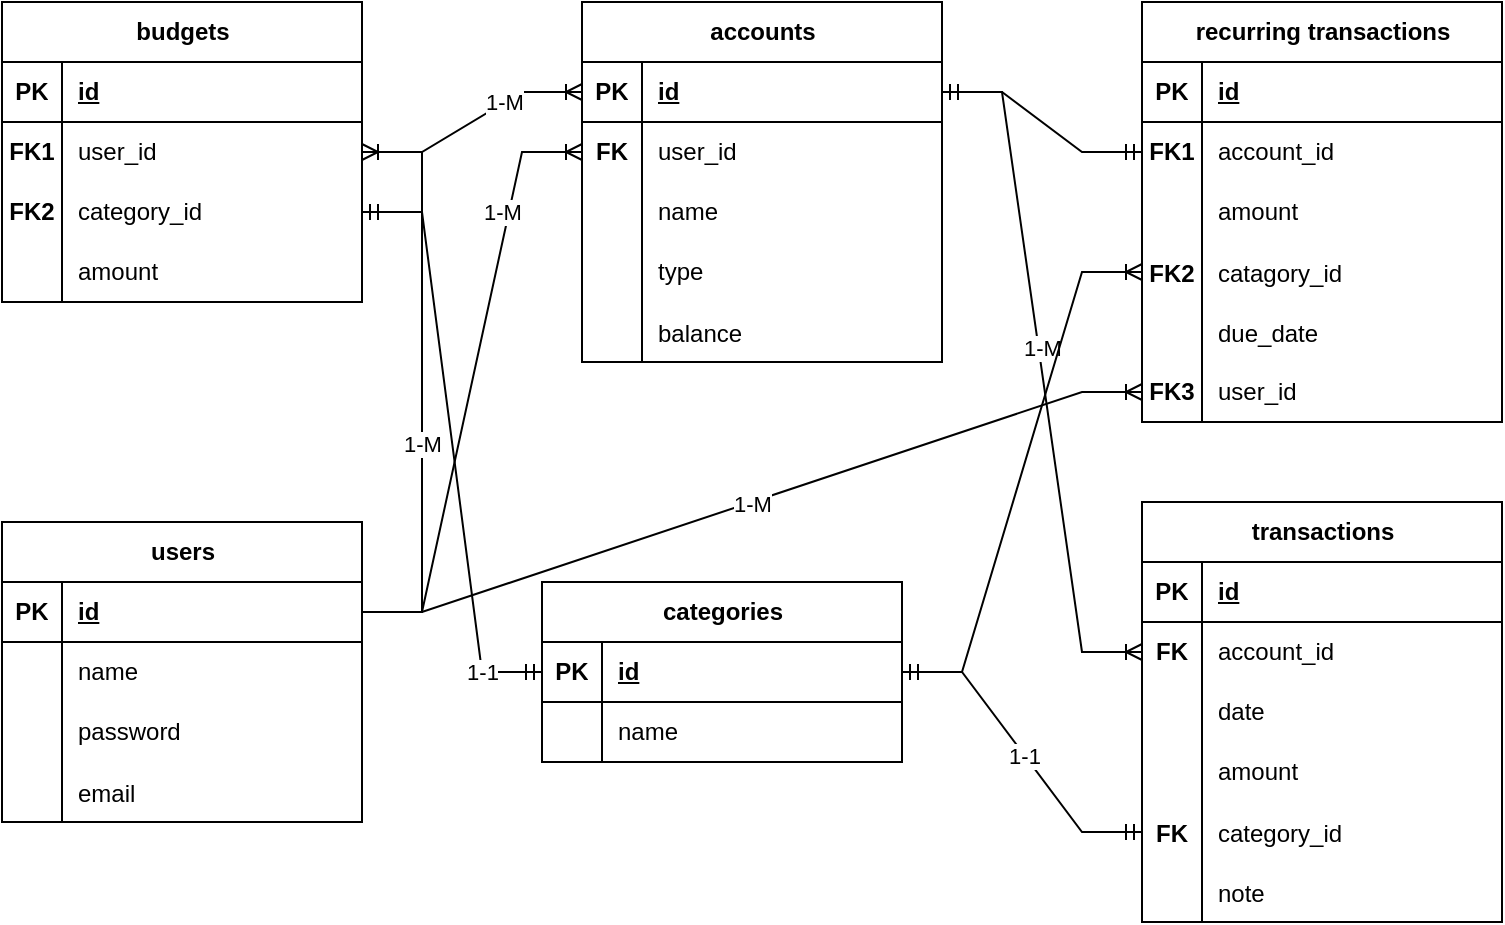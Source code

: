 <mxfile version="22.1.2" type="device">
  <diagram name="Page-1" id="hWsWCmL3BhhXuFz105gK">
    <mxGraphModel dx="819" dy="551" grid="1" gridSize="10" guides="1" tooltips="1" connect="1" arrows="1" fold="1" page="1" pageScale="1" pageWidth="850" pageHeight="1100" math="0" shadow="0">
      <root>
        <mxCell id="0" />
        <mxCell id="1" parent="0" />
        <mxCell id="BQCC66jRZ4e-J_KT047X-14" value="users" style="shape=table;startSize=30;container=1;collapsible=1;childLayout=tableLayout;fixedRows=1;rowLines=0;fontStyle=1;align=center;resizeLast=1;html=1;" vertex="1" parent="1">
          <mxGeometry x="30" y="540" width="180" height="150" as="geometry" />
        </mxCell>
        <mxCell id="BQCC66jRZ4e-J_KT047X-15" value="" style="shape=tableRow;horizontal=0;startSize=0;swimlaneHead=0;swimlaneBody=0;fillColor=none;collapsible=0;dropTarget=0;points=[[0,0.5],[1,0.5]];portConstraint=eastwest;top=0;left=0;right=0;bottom=1;" vertex="1" parent="BQCC66jRZ4e-J_KT047X-14">
          <mxGeometry y="30" width="180" height="30" as="geometry" />
        </mxCell>
        <mxCell id="BQCC66jRZ4e-J_KT047X-16" value="PK" style="shape=partialRectangle;connectable=0;fillColor=none;top=0;left=0;bottom=0;right=0;fontStyle=1;overflow=hidden;whiteSpace=wrap;html=1;" vertex="1" parent="BQCC66jRZ4e-J_KT047X-15">
          <mxGeometry width="30" height="30" as="geometry">
            <mxRectangle width="30" height="30" as="alternateBounds" />
          </mxGeometry>
        </mxCell>
        <mxCell id="BQCC66jRZ4e-J_KT047X-17" value="id" style="shape=partialRectangle;connectable=0;fillColor=none;top=0;left=0;bottom=0;right=0;align=left;spacingLeft=6;fontStyle=5;overflow=hidden;whiteSpace=wrap;html=1;" vertex="1" parent="BQCC66jRZ4e-J_KT047X-15">
          <mxGeometry x="30" width="150" height="30" as="geometry">
            <mxRectangle width="150" height="30" as="alternateBounds" />
          </mxGeometry>
        </mxCell>
        <mxCell id="BQCC66jRZ4e-J_KT047X-18" value="" style="shape=tableRow;horizontal=0;startSize=0;swimlaneHead=0;swimlaneBody=0;fillColor=none;collapsible=0;dropTarget=0;points=[[0,0.5],[1,0.5]];portConstraint=eastwest;top=0;left=0;right=0;bottom=0;" vertex="1" parent="BQCC66jRZ4e-J_KT047X-14">
          <mxGeometry y="60" width="180" height="30" as="geometry" />
        </mxCell>
        <mxCell id="BQCC66jRZ4e-J_KT047X-19" value="" style="shape=partialRectangle;connectable=0;fillColor=none;top=0;left=0;bottom=0;right=0;editable=1;overflow=hidden;whiteSpace=wrap;html=1;" vertex="1" parent="BQCC66jRZ4e-J_KT047X-18">
          <mxGeometry width="30" height="30" as="geometry">
            <mxRectangle width="30" height="30" as="alternateBounds" />
          </mxGeometry>
        </mxCell>
        <mxCell id="BQCC66jRZ4e-J_KT047X-20" value="name" style="shape=partialRectangle;connectable=0;fillColor=none;top=0;left=0;bottom=0;right=0;align=left;spacingLeft=6;overflow=hidden;whiteSpace=wrap;html=1;" vertex="1" parent="BQCC66jRZ4e-J_KT047X-18">
          <mxGeometry x="30" width="150" height="30" as="geometry">
            <mxRectangle width="150" height="30" as="alternateBounds" />
          </mxGeometry>
        </mxCell>
        <mxCell id="BQCC66jRZ4e-J_KT047X-21" value="" style="shape=tableRow;horizontal=0;startSize=0;swimlaneHead=0;swimlaneBody=0;fillColor=none;collapsible=0;dropTarget=0;points=[[0,0.5],[1,0.5]];portConstraint=eastwest;top=0;left=0;right=0;bottom=0;" vertex="1" parent="BQCC66jRZ4e-J_KT047X-14">
          <mxGeometry y="90" width="180" height="30" as="geometry" />
        </mxCell>
        <mxCell id="BQCC66jRZ4e-J_KT047X-22" value="" style="shape=partialRectangle;connectable=0;fillColor=none;top=0;left=0;bottom=0;right=0;editable=1;overflow=hidden;whiteSpace=wrap;html=1;" vertex="1" parent="BQCC66jRZ4e-J_KT047X-21">
          <mxGeometry width="30" height="30" as="geometry">
            <mxRectangle width="30" height="30" as="alternateBounds" />
          </mxGeometry>
        </mxCell>
        <mxCell id="BQCC66jRZ4e-J_KT047X-23" value="password" style="shape=partialRectangle;connectable=0;fillColor=none;top=0;left=0;bottom=0;right=0;align=left;spacingLeft=6;overflow=hidden;whiteSpace=wrap;html=1;" vertex="1" parent="BQCC66jRZ4e-J_KT047X-21">
          <mxGeometry x="30" width="150" height="30" as="geometry">
            <mxRectangle width="150" height="30" as="alternateBounds" />
          </mxGeometry>
        </mxCell>
        <mxCell id="BQCC66jRZ4e-J_KT047X-30" value="" style="shape=tableRow;horizontal=0;startSize=0;swimlaneHead=0;swimlaneBody=0;fillColor=none;collapsible=0;dropTarget=0;points=[[0,0.5],[1,0.5]];portConstraint=eastwest;top=0;left=0;right=0;bottom=0;" vertex="1" parent="BQCC66jRZ4e-J_KT047X-14">
          <mxGeometry y="120" width="180" height="30" as="geometry" />
        </mxCell>
        <mxCell id="BQCC66jRZ4e-J_KT047X-31" value="" style="shape=partialRectangle;connectable=0;fillColor=none;top=0;left=0;bottom=0;right=0;editable=1;overflow=hidden;" vertex="1" parent="BQCC66jRZ4e-J_KT047X-30">
          <mxGeometry width="30" height="30" as="geometry">
            <mxRectangle width="30" height="30" as="alternateBounds" />
          </mxGeometry>
        </mxCell>
        <mxCell id="BQCC66jRZ4e-J_KT047X-32" value="email" style="shape=partialRectangle;connectable=0;fillColor=none;top=0;left=0;bottom=0;right=0;align=left;spacingLeft=6;overflow=hidden;" vertex="1" parent="BQCC66jRZ4e-J_KT047X-30">
          <mxGeometry x="30" width="150" height="30" as="geometry">
            <mxRectangle width="150" height="30" as="alternateBounds" />
          </mxGeometry>
        </mxCell>
        <mxCell id="BQCC66jRZ4e-J_KT047X-46" value="accounts&lt;br&gt;" style="shape=table;startSize=30;container=1;collapsible=1;childLayout=tableLayout;fixedRows=1;rowLines=0;fontStyle=1;align=center;resizeLast=1;html=1;" vertex="1" parent="1">
          <mxGeometry x="320" y="280" width="180" height="180" as="geometry" />
        </mxCell>
        <mxCell id="BQCC66jRZ4e-J_KT047X-47" value="" style="shape=tableRow;horizontal=0;startSize=0;swimlaneHead=0;swimlaneBody=0;fillColor=none;collapsible=0;dropTarget=0;points=[[0,0.5],[1,0.5]];portConstraint=eastwest;top=0;left=0;right=0;bottom=1;" vertex="1" parent="BQCC66jRZ4e-J_KT047X-46">
          <mxGeometry y="30" width="180" height="30" as="geometry" />
        </mxCell>
        <mxCell id="BQCC66jRZ4e-J_KT047X-48" value="PK" style="shape=partialRectangle;connectable=0;fillColor=none;top=0;left=0;bottom=0;right=0;fontStyle=1;overflow=hidden;whiteSpace=wrap;html=1;" vertex="1" parent="BQCC66jRZ4e-J_KT047X-47">
          <mxGeometry width="30" height="30" as="geometry">
            <mxRectangle width="30" height="30" as="alternateBounds" />
          </mxGeometry>
        </mxCell>
        <mxCell id="BQCC66jRZ4e-J_KT047X-49" value="id" style="shape=partialRectangle;connectable=0;fillColor=none;top=0;left=0;bottom=0;right=0;align=left;spacingLeft=6;fontStyle=5;overflow=hidden;whiteSpace=wrap;html=1;" vertex="1" parent="BQCC66jRZ4e-J_KT047X-47">
          <mxGeometry x="30" width="150" height="30" as="geometry">
            <mxRectangle width="150" height="30" as="alternateBounds" />
          </mxGeometry>
        </mxCell>
        <mxCell id="BQCC66jRZ4e-J_KT047X-50" value="" style="shape=tableRow;horizontal=0;startSize=0;swimlaneHead=0;swimlaneBody=0;fillColor=none;collapsible=0;dropTarget=0;points=[[0,0.5],[1,0.5]];portConstraint=eastwest;top=0;left=0;right=0;bottom=0;" vertex="1" parent="BQCC66jRZ4e-J_KT047X-46">
          <mxGeometry y="60" width="180" height="30" as="geometry" />
        </mxCell>
        <mxCell id="BQCC66jRZ4e-J_KT047X-51" value="&lt;b&gt;FK&lt;/b&gt;" style="shape=partialRectangle;connectable=0;fillColor=none;top=0;left=0;bottom=0;right=0;editable=1;overflow=hidden;whiteSpace=wrap;html=1;" vertex="1" parent="BQCC66jRZ4e-J_KT047X-50">
          <mxGeometry width="30" height="30" as="geometry">
            <mxRectangle width="30" height="30" as="alternateBounds" />
          </mxGeometry>
        </mxCell>
        <mxCell id="BQCC66jRZ4e-J_KT047X-52" value="user_id" style="shape=partialRectangle;connectable=0;fillColor=none;top=0;left=0;bottom=0;right=0;align=left;spacingLeft=6;overflow=hidden;whiteSpace=wrap;html=1;" vertex="1" parent="BQCC66jRZ4e-J_KT047X-50">
          <mxGeometry x="30" width="150" height="30" as="geometry">
            <mxRectangle width="150" height="30" as="alternateBounds" />
          </mxGeometry>
        </mxCell>
        <mxCell id="BQCC66jRZ4e-J_KT047X-53" value="" style="shape=tableRow;horizontal=0;startSize=0;swimlaneHead=0;swimlaneBody=0;fillColor=none;collapsible=0;dropTarget=0;points=[[0,0.5],[1,0.5]];portConstraint=eastwest;top=0;left=0;right=0;bottom=0;" vertex="1" parent="BQCC66jRZ4e-J_KT047X-46">
          <mxGeometry y="90" width="180" height="30" as="geometry" />
        </mxCell>
        <mxCell id="BQCC66jRZ4e-J_KT047X-54" value="" style="shape=partialRectangle;connectable=0;fillColor=none;top=0;left=0;bottom=0;right=0;editable=1;overflow=hidden;whiteSpace=wrap;html=1;" vertex="1" parent="BQCC66jRZ4e-J_KT047X-53">
          <mxGeometry width="30" height="30" as="geometry">
            <mxRectangle width="30" height="30" as="alternateBounds" />
          </mxGeometry>
        </mxCell>
        <mxCell id="BQCC66jRZ4e-J_KT047X-55" value="name" style="shape=partialRectangle;connectable=0;fillColor=none;top=0;left=0;bottom=0;right=0;align=left;spacingLeft=6;overflow=hidden;whiteSpace=wrap;html=1;" vertex="1" parent="BQCC66jRZ4e-J_KT047X-53">
          <mxGeometry x="30" width="150" height="30" as="geometry">
            <mxRectangle width="150" height="30" as="alternateBounds" />
          </mxGeometry>
        </mxCell>
        <mxCell id="BQCC66jRZ4e-J_KT047X-56" value="" style="shape=tableRow;horizontal=0;startSize=0;swimlaneHead=0;swimlaneBody=0;fillColor=none;collapsible=0;dropTarget=0;points=[[0,0.5],[1,0.5]];portConstraint=eastwest;top=0;left=0;right=0;bottom=0;" vertex="1" parent="BQCC66jRZ4e-J_KT047X-46">
          <mxGeometry y="120" width="180" height="30" as="geometry" />
        </mxCell>
        <mxCell id="BQCC66jRZ4e-J_KT047X-57" value="" style="shape=partialRectangle;connectable=0;fillColor=none;top=0;left=0;bottom=0;right=0;editable=1;overflow=hidden;whiteSpace=wrap;html=1;" vertex="1" parent="BQCC66jRZ4e-J_KT047X-56">
          <mxGeometry width="30" height="30" as="geometry">
            <mxRectangle width="30" height="30" as="alternateBounds" />
          </mxGeometry>
        </mxCell>
        <mxCell id="BQCC66jRZ4e-J_KT047X-58" value="type" style="shape=partialRectangle;connectable=0;fillColor=none;top=0;left=0;bottom=0;right=0;align=left;spacingLeft=6;overflow=hidden;whiteSpace=wrap;html=1;" vertex="1" parent="BQCC66jRZ4e-J_KT047X-56">
          <mxGeometry x="30" width="150" height="30" as="geometry">
            <mxRectangle width="150" height="30" as="alternateBounds" />
          </mxGeometry>
        </mxCell>
        <mxCell id="BQCC66jRZ4e-J_KT047X-59" value="" style="shape=tableRow;horizontal=0;startSize=0;swimlaneHead=0;swimlaneBody=0;fillColor=none;collapsible=0;dropTarget=0;points=[[0,0.5],[1,0.5]];portConstraint=eastwest;top=0;left=0;right=0;bottom=0;" vertex="1" parent="BQCC66jRZ4e-J_KT047X-46">
          <mxGeometry y="150" width="180" height="30" as="geometry" />
        </mxCell>
        <mxCell id="BQCC66jRZ4e-J_KT047X-60" value="" style="shape=partialRectangle;connectable=0;fillColor=none;top=0;left=0;bottom=0;right=0;editable=1;overflow=hidden;" vertex="1" parent="BQCC66jRZ4e-J_KT047X-59">
          <mxGeometry width="30" height="30" as="geometry">
            <mxRectangle width="30" height="30" as="alternateBounds" />
          </mxGeometry>
        </mxCell>
        <mxCell id="BQCC66jRZ4e-J_KT047X-61" value="balance" style="shape=partialRectangle;connectable=0;fillColor=none;top=0;left=0;bottom=0;right=0;align=left;spacingLeft=6;overflow=hidden;" vertex="1" parent="BQCC66jRZ4e-J_KT047X-59">
          <mxGeometry x="30" width="150" height="30" as="geometry">
            <mxRectangle width="150" height="30" as="alternateBounds" />
          </mxGeometry>
        </mxCell>
        <mxCell id="BQCC66jRZ4e-J_KT047X-62" value="transactions" style="shape=table;startSize=30;container=1;collapsible=1;childLayout=tableLayout;fixedRows=1;rowLines=0;fontStyle=1;align=center;resizeLast=1;html=1;" vertex="1" parent="1">
          <mxGeometry x="600" y="530" width="180" height="210" as="geometry" />
        </mxCell>
        <mxCell id="BQCC66jRZ4e-J_KT047X-63" value="" style="shape=tableRow;horizontal=0;startSize=0;swimlaneHead=0;swimlaneBody=0;fillColor=none;collapsible=0;dropTarget=0;points=[[0,0.5],[1,0.5]];portConstraint=eastwest;top=0;left=0;right=0;bottom=1;" vertex="1" parent="BQCC66jRZ4e-J_KT047X-62">
          <mxGeometry y="30" width="180" height="30" as="geometry" />
        </mxCell>
        <mxCell id="BQCC66jRZ4e-J_KT047X-64" value="PK" style="shape=partialRectangle;connectable=0;fillColor=none;top=0;left=0;bottom=0;right=0;fontStyle=1;overflow=hidden;whiteSpace=wrap;html=1;" vertex="1" parent="BQCC66jRZ4e-J_KT047X-63">
          <mxGeometry width="30" height="30" as="geometry">
            <mxRectangle width="30" height="30" as="alternateBounds" />
          </mxGeometry>
        </mxCell>
        <mxCell id="BQCC66jRZ4e-J_KT047X-65" value="id" style="shape=partialRectangle;connectable=0;fillColor=none;top=0;left=0;bottom=0;right=0;align=left;spacingLeft=6;fontStyle=5;overflow=hidden;whiteSpace=wrap;html=1;" vertex="1" parent="BQCC66jRZ4e-J_KT047X-63">
          <mxGeometry x="30" width="150" height="30" as="geometry">
            <mxRectangle width="150" height="30" as="alternateBounds" />
          </mxGeometry>
        </mxCell>
        <mxCell id="BQCC66jRZ4e-J_KT047X-66" value="" style="shape=tableRow;horizontal=0;startSize=0;swimlaneHead=0;swimlaneBody=0;fillColor=none;collapsible=0;dropTarget=0;points=[[0,0.5],[1,0.5]];portConstraint=eastwest;top=0;left=0;right=0;bottom=0;" vertex="1" parent="BQCC66jRZ4e-J_KT047X-62">
          <mxGeometry y="60" width="180" height="30" as="geometry" />
        </mxCell>
        <mxCell id="BQCC66jRZ4e-J_KT047X-67" value="&lt;b&gt;FK&lt;/b&gt;" style="shape=partialRectangle;connectable=0;fillColor=none;top=0;left=0;bottom=0;right=0;editable=1;overflow=hidden;whiteSpace=wrap;html=1;" vertex="1" parent="BQCC66jRZ4e-J_KT047X-66">
          <mxGeometry width="30" height="30" as="geometry">
            <mxRectangle width="30" height="30" as="alternateBounds" />
          </mxGeometry>
        </mxCell>
        <mxCell id="BQCC66jRZ4e-J_KT047X-68" value="account_id" style="shape=partialRectangle;connectable=0;fillColor=none;top=0;left=0;bottom=0;right=0;align=left;spacingLeft=6;overflow=hidden;whiteSpace=wrap;html=1;" vertex="1" parent="BQCC66jRZ4e-J_KT047X-66">
          <mxGeometry x="30" width="150" height="30" as="geometry">
            <mxRectangle width="150" height="30" as="alternateBounds" />
          </mxGeometry>
        </mxCell>
        <mxCell id="BQCC66jRZ4e-J_KT047X-69" value="" style="shape=tableRow;horizontal=0;startSize=0;swimlaneHead=0;swimlaneBody=0;fillColor=none;collapsible=0;dropTarget=0;points=[[0,0.5],[1,0.5]];portConstraint=eastwest;top=0;left=0;right=0;bottom=0;" vertex="1" parent="BQCC66jRZ4e-J_KT047X-62">
          <mxGeometry y="90" width="180" height="30" as="geometry" />
        </mxCell>
        <mxCell id="BQCC66jRZ4e-J_KT047X-70" value="" style="shape=partialRectangle;connectable=0;fillColor=none;top=0;left=0;bottom=0;right=0;editable=1;overflow=hidden;whiteSpace=wrap;html=1;" vertex="1" parent="BQCC66jRZ4e-J_KT047X-69">
          <mxGeometry width="30" height="30" as="geometry">
            <mxRectangle width="30" height="30" as="alternateBounds" />
          </mxGeometry>
        </mxCell>
        <mxCell id="BQCC66jRZ4e-J_KT047X-71" value="date" style="shape=partialRectangle;connectable=0;fillColor=none;top=0;left=0;bottom=0;right=0;align=left;spacingLeft=6;overflow=hidden;whiteSpace=wrap;html=1;" vertex="1" parent="BQCC66jRZ4e-J_KT047X-69">
          <mxGeometry x="30" width="150" height="30" as="geometry">
            <mxRectangle width="150" height="30" as="alternateBounds" />
          </mxGeometry>
        </mxCell>
        <mxCell id="BQCC66jRZ4e-J_KT047X-72" value="" style="shape=tableRow;horizontal=0;startSize=0;swimlaneHead=0;swimlaneBody=0;fillColor=none;collapsible=0;dropTarget=0;points=[[0,0.5],[1,0.5]];portConstraint=eastwest;top=0;left=0;right=0;bottom=0;" vertex="1" parent="BQCC66jRZ4e-J_KT047X-62">
          <mxGeometry y="120" width="180" height="30" as="geometry" />
        </mxCell>
        <mxCell id="BQCC66jRZ4e-J_KT047X-73" value="" style="shape=partialRectangle;connectable=0;fillColor=none;top=0;left=0;bottom=0;right=0;editable=1;overflow=hidden;whiteSpace=wrap;html=1;" vertex="1" parent="BQCC66jRZ4e-J_KT047X-72">
          <mxGeometry width="30" height="30" as="geometry">
            <mxRectangle width="30" height="30" as="alternateBounds" />
          </mxGeometry>
        </mxCell>
        <mxCell id="BQCC66jRZ4e-J_KT047X-74" value="amount" style="shape=partialRectangle;connectable=0;fillColor=none;top=0;left=0;bottom=0;right=0;align=left;spacingLeft=6;overflow=hidden;whiteSpace=wrap;html=1;" vertex="1" parent="BQCC66jRZ4e-J_KT047X-72">
          <mxGeometry x="30" width="150" height="30" as="geometry">
            <mxRectangle width="150" height="30" as="alternateBounds" />
          </mxGeometry>
        </mxCell>
        <mxCell id="BQCC66jRZ4e-J_KT047X-75" value="" style="shape=tableRow;horizontal=0;startSize=0;swimlaneHead=0;swimlaneBody=0;fillColor=none;collapsible=0;dropTarget=0;points=[[0,0.5],[1,0.5]];portConstraint=eastwest;top=0;left=0;right=0;bottom=0;" vertex="1" parent="BQCC66jRZ4e-J_KT047X-62">
          <mxGeometry y="150" width="180" height="30" as="geometry" />
        </mxCell>
        <mxCell id="BQCC66jRZ4e-J_KT047X-76" value="FK" style="shape=partialRectangle;connectable=0;fillColor=none;top=0;left=0;bottom=0;right=0;editable=1;overflow=hidden;fontStyle=1" vertex="1" parent="BQCC66jRZ4e-J_KT047X-75">
          <mxGeometry width="30" height="30" as="geometry">
            <mxRectangle width="30" height="30" as="alternateBounds" />
          </mxGeometry>
        </mxCell>
        <mxCell id="BQCC66jRZ4e-J_KT047X-77" value="category_id" style="shape=partialRectangle;connectable=0;fillColor=none;top=0;left=0;bottom=0;right=0;align=left;spacingLeft=6;overflow=hidden;" vertex="1" parent="BQCC66jRZ4e-J_KT047X-75">
          <mxGeometry x="30" width="150" height="30" as="geometry">
            <mxRectangle width="150" height="30" as="alternateBounds" />
          </mxGeometry>
        </mxCell>
        <mxCell id="BQCC66jRZ4e-J_KT047X-78" value="" style="shape=tableRow;horizontal=0;startSize=0;swimlaneHead=0;swimlaneBody=0;fillColor=none;collapsible=0;dropTarget=0;points=[[0,0.5],[1,0.5]];portConstraint=eastwest;top=0;left=0;right=0;bottom=0;" vertex="1" parent="BQCC66jRZ4e-J_KT047X-62">
          <mxGeometry y="180" width="180" height="30" as="geometry" />
        </mxCell>
        <mxCell id="BQCC66jRZ4e-J_KT047X-79" value="" style="shape=partialRectangle;connectable=0;fillColor=none;top=0;left=0;bottom=0;right=0;editable=1;overflow=hidden;" vertex="1" parent="BQCC66jRZ4e-J_KT047X-78">
          <mxGeometry width="30" height="30" as="geometry">
            <mxRectangle width="30" height="30" as="alternateBounds" />
          </mxGeometry>
        </mxCell>
        <mxCell id="BQCC66jRZ4e-J_KT047X-80" value="note" style="shape=partialRectangle;connectable=0;fillColor=none;top=0;left=0;bottom=0;right=0;align=left;spacingLeft=6;overflow=hidden;" vertex="1" parent="BQCC66jRZ4e-J_KT047X-78">
          <mxGeometry x="30" width="150" height="30" as="geometry">
            <mxRectangle width="150" height="30" as="alternateBounds" />
          </mxGeometry>
        </mxCell>
        <mxCell id="BQCC66jRZ4e-J_KT047X-81" value="categories" style="shape=table;startSize=30;container=1;collapsible=1;childLayout=tableLayout;fixedRows=1;rowLines=0;fontStyle=1;align=center;resizeLast=1;html=1;" vertex="1" parent="1">
          <mxGeometry x="300" y="570" width="180" height="90" as="geometry" />
        </mxCell>
        <mxCell id="BQCC66jRZ4e-J_KT047X-82" value="" style="shape=tableRow;horizontal=0;startSize=0;swimlaneHead=0;swimlaneBody=0;fillColor=none;collapsible=0;dropTarget=0;points=[[0,0.5],[1,0.5]];portConstraint=eastwest;top=0;left=0;right=0;bottom=1;" vertex="1" parent="BQCC66jRZ4e-J_KT047X-81">
          <mxGeometry y="30" width="180" height="30" as="geometry" />
        </mxCell>
        <mxCell id="BQCC66jRZ4e-J_KT047X-83" value="PK" style="shape=partialRectangle;connectable=0;fillColor=none;top=0;left=0;bottom=0;right=0;fontStyle=1;overflow=hidden;whiteSpace=wrap;html=1;" vertex="1" parent="BQCC66jRZ4e-J_KT047X-82">
          <mxGeometry width="30" height="30" as="geometry">
            <mxRectangle width="30" height="30" as="alternateBounds" />
          </mxGeometry>
        </mxCell>
        <mxCell id="BQCC66jRZ4e-J_KT047X-84" value="id" style="shape=partialRectangle;connectable=0;fillColor=none;top=0;left=0;bottom=0;right=0;align=left;spacingLeft=6;fontStyle=5;overflow=hidden;whiteSpace=wrap;html=1;" vertex="1" parent="BQCC66jRZ4e-J_KT047X-82">
          <mxGeometry x="30" width="150" height="30" as="geometry">
            <mxRectangle width="150" height="30" as="alternateBounds" />
          </mxGeometry>
        </mxCell>
        <mxCell id="BQCC66jRZ4e-J_KT047X-85" value="" style="shape=tableRow;horizontal=0;startSize=0;swimlaneHead=0;swimlaneBody=0;fillColor=none;collapsible=0;dropTarget=0;points=[[0,0.5],[1,0.5]];portConstraint=eastwest;top=0;left=0;right=0;bottom=0;" vertex="1" parent="BQCC66jRZ4e-J_KT047X-81">
          <mxGeometry y="60" width="180" height="30" as="geometry" />
        </mxCell>
        <mxCell id="BQCC66jRZ4e-J_KT047X-86" value="" style="shape=partialRectangle;connectable=0;fillColor=none;top=0;left=0;bottom=0;right=0;editable=1;overflow=hidden;whiteSpace=wrap;html=1;" vertex="1" parent="BQCC66jRZ4e-J_KT047X-85">
          <mxGeometry width="30" height="30" as="geometry">
            <mxRectangle width="30" height="30" as="alternateBounds" />
          </mxGeometry>
        </mxCell>
        <mxCell id="BQCC66jRZ4e-J_KT047X-87" value="name" style="shape=partialRectangle;connectable=0;fillColor=none;top=0;left=0;bottom=0;right=0;align=left;spacingLeft=6;overflow=hidden;whiteSpace=wrap;html=1;" vertex="1" parent="BQCC66jRZ4e-J_KT047X-85">
          <mxGeometry x="30" width="150" height="30" as="geometry">
            <mxRectangle width="150" height="30" as="alternateBounds" />
          </mxGeometry>
        </mxCell>
        <mxCell id="BQCC66jRZ4e-J_KT047X-94" value="budgets" style="shape=table;startSize=30;container=1;collapsible=1;childLayout=tableLayout;fixedRows=1;rowLines=0;fontStyle=1;align=center;resizeLast=1;html=1;" vertex="1" parent="1">
          <mxGeometry x="30" y="280" width="180" height="150" as="geometry" />
        </mxCell>
        <mxCell id="BQCC66jRZ4e-J_KT047X-95" value="" style="shape=tableRow;horizontal=0;startSize=0;swimlaneHead=0;swimlaneBody=0;fillColor=none;collapsible=0;dropTarget=0;points=[[0,0.5],[1,0.5]];portConstraint=eastwest;top=0;left=0;right=0;bottom=1;" vertex="1" parent="BQCC66jRZ4e-J_KT047X-94">
          <mxGeometry y="30" width="180" height="30" as="geometry" />
        </mxCell>
        <mxCell id="BQCC66jRZ4e-J_KT047X-96" value="PK" style="shape=partialRectangle;connectable=0;fillColor=none;top=0;left=0;bottom=0;right=0;fontStyle=1;overflow=hidden;whiteSpace=wrap;html=1;" vertex="1" parent="BQCC66jRZ4e-J_KT047X-95">
          <mxGeometry width="30" height="30" as="geometry">
            <mxRectangle width="30" height="30" as="alternateBounds" />
          </mxGeometry>
        </mxCell>
        <mxCell id="BQCC66jRZ4e-J_KT047X-97" value="id" style="shape=partialRectangle;connectable=0;fillColor=none;top=0;left=0;bottom=0;right=0;align=left;spacingLeft=6;fontStyle=5;overflow=hidden;whiteSpace=wrap;html=1;" vertex="1" parent="BQCC66jRZ4e-J_KT047X-95">
          <mxGeometry x="30" width="150" height="30" as="geometry">
            <mxRectangle width="150" height="30" as="alternateBounds" />
          </mxGeometry>
        </mxCell>
        <mxCell id="BQCC66jRZ4e-J_KT047X-98" value="" style="shape=tableRow;horizontal=0;startSize=0;swimlaneHead=0;swimlaneBody=0;fillColor=none;collapsible=0;dropTarget=0;points=[[0,0.5],[1,0.5]];portConstraint=eastwest;top=0;left=0;right=0;bottom=0;" vertex="1" parent="BQCC66jRZ4e-J_KT047X-94">
          <mxGeometry y="60" width="180" height="30" as="geometry" />
        </mxCell>
        <mxCell id="BQCC66jRZ4e-J_KT047X-99" value="&lt;b&gt;FK1&lt;/b&gt;" style="shape=partialRectangle;connectable=0;fillColor=none;top=0;left=0;bottom=0;right=0;editable=1;overflow=hidden;whiteSpace=wrap;html=1;" vertex="1" parent="BQCC66jRZ4e-J_KT047X-98">
          <mxGeometry width="30" height="30" as="geometry">
            <mxRectangle width="30" height="30" as="alternateBounds" />
          </mxGeometry>
        </mxCell>
        <mxCell id="BQCC66jRZ4e-J_KT047X-100" value="user_id" style="shape=partialRectangle;connectable=0;fillColor=none;top=0;left=0;bottom=0;right=0;align=left;spacingLeft=6;overflow=hidden;whiteSpace=wrap;html=1;" vertex="1" parent="BQCC66jRZ4e-J_KT047X-98">
          <mxGeometry x="30" width="150" height="30" as="geometry">
            <mxRectangle width="150" height="30" as="alternateBounds" />
          </mxGeometry>
        </mxCell>
        <mxCell id="BQCC66jRZ4e-J_KT047X-101" value="" style="shape=tableRow;horizontal=0;startSize=0;swimlaneHead=0;swimlaneBody=0;fillColor=none;collapsible=0;dropTarget=0;points=[[0,0.5],[1,0.5]];portConstraint=eastwest;top=0;left=0;right=0;bottom=0;" vertex="1" parent="BQCC66jRZ4e-J_KT047X-94">
          <mxGeometry y="90" width="180" height="30" as="geometry" />
        </mxCell>
        <mxCell id="BQCC66jRZ4e-J_KT047X-102" value="&lt;b&gt;FK2&lt;/b&gt;" style="shape=partialRectangle;connectable=0;fillColor=none;top=0;left=0;bottom=0;right=0;editable=1;overflow=hidden;whiteSpace=wrap;html=1;" vertex="1" parent="BQCC66jRZ4e-J_KT047X-101">
          <mxGeometry width="30" height="30" as="geometry">
            <mxRectangle width="30" height="30" as="alternateBounds" />
          </mxGeometry>
        </mxCell>
        <mxCell id="BQCC66jRZ4e-J_KT047X-103" value="category_id" style="shape=partialRectangle;connectable=0;fillColor=none;top=0;left=0;bottom=0;right=0;align=left;spacingLeft=6;overflow=hidden;whiteSpace=wrap;html=1;" vertex="1" parent="BQCC66jRZ4e-J_KT047X-101">
          <mxGeometry x="30" width="150" height="30" as="geometry">
            <mxRectangle width="150" height="30" as="alternateBounds" />
          </mxGeometry>
        </mxCell>
        <mxCell id="BQCC66jRZ4e-J_KT047X-104" value="" style="shape=tableRow;horizontal=0;startSize=0;swimlaneHead=0;swimlaneBody=0;fillColor=none;collapsible=0;dropTarget=0;points=[[0,0.5],[1,0.5]];portConstraint=eastwest;top=0;left=0;right=0;bottom=0;" vertex="1" parent="BQCC66jRZ4e-J_KT047X-94">
          <mxGeometry y="120" width="180" height="30" as="geometry" />
        </mxCell>
        <mxCell id="BQCC66jRZ4e-J_KT047X-105" value="" style="shape=partialRectangle;connectable=0;fillColor=none;top=0;left=0;bottom=0;right=0;editable=1;overflow=hidden;whiteSpace=wrap;html=1;" vertex="1" parent="BQCC66jRZ4e-J_KT047X-104">
          <mxGeometry width="30" height="30" as="geometry">
            <mxRectangle width="30" height="30" as="alternateBounds" />
          </mxGeometry>
        </mxCell>
        <mxCell id="BQCC66jRZ4e-J_KT047X-106" value="amount" style="shape=partialRectangle;connectable=0;fillColor=none;top=0;left=0;bottom=0;right=0;align=left;spacingLeft=6;overflow=hidden;whiteSpace=wrap;html=1;" vertex="1" parent="BQCC66jRZ4e-J_KT047X-104">
          <mxGeometry x="30" width="150" height="30" as="geometry">
            <mxRectangle width="150" height="30" as="alternateBounds" />
          </mxGeometry>
        </mxCell>
        <mxCell id="BQCC66jRZ4e-J_KT047X-107" value="recurring transactions" style="shape=table;startSize=30;container=1;collapsible=1;childLayout=tableLayout;fixedRows=1;rowLines=0;fontStyle=1;align=center;resizeLast=1;html=1;" vertex="1" parent="1">
          <mxGeometry x="600" y="280" width="180" height="210" as="geometry" />
        </mxCell>
        <mxCell id="BQCC66jRZ4e-J_KT047X-108" value="" style="shape=tableRow;horizontal=0;startSize=0;swimlaneHead=0;swimlaneBody=0;fillColor=none;collapsible=0;dropTarget=0;points=[[0,0.5],[1,0.5]];portConstraint=eastwest;top=0;left=0;right=0;bottom=1;" vertex="1" parent="BQCC66jRZ4e-J_KT047X-107">
          <mxGeometry y="30" width="180" height="30" as="geometry" />
        </mxCell>
        <mxCell id="BQCC66jRZ4e-J_KT047X-109" value="PK" style="shape=partialRectangle;connectable=0;fillColor=none;top=0;left=0;bottom=0;right=0;fontStyle=1;overflow=hidden;whiteSpace=wrap;html=1;" vertex="1" parent="BQCC66jRZ4e-J_KT047X-108">
          <mxGeometry width="30" height="30" as="geometry">
            <mxRectangle width="30" height="30" as="alternateBounds" />
          </mxGeometry>
        </mxCell>
        <mxCell id="BQCC66jRZ4e-J_KT047X-110" value="id" style="shape=partialRectangle;connectable=0;fillColor=none;top=0;left=0;bottom=0;right=0;align=left;spacingLeft=6;fontStyle=5;overflow=hidden;whiteSpace=wrap;html=1;" vertex="1" parent="BQCC66jRZ4e-J_KT047X-108">
          <mxGeometry x="30" width="150" height="30" as="geometry">
            <mxRectangle width="150" height="30" as="alternateBounds" />
          </mxGeometry>
        </mxCell>
        <mxCell id="BQCC66jRZ4e-J_KT047X-114" value="" style="shape=tableRow;horizontal=0;startSize=0;swimlaneHead=0;swimlaneBody=0;fillColor=none;collapsible=0;dropTarget=0;points=[[0,0.5],[1,0.5]];portConstraint=eastwest;top=0;left=0;right=0;bottom=0;" vertex="1" parent="BQCC66jRZ4e-J_KT047X-107">
          <mxGeometry y="60" width="180" height="30" as="geometry" />
        </mxCell>
        <mxCell id="BQCC66jRZ4e-J_KT047X-115" value="&lt;b&gt;FK1&lt;/b&gt;" style="shape=partialRectangle;connectable=0;fillColor=none;top=0;left=0;bottom=0;right=0;editable=1;overflow=hidden;whiteSpace=wrap;html=1;" vertex="1" parent="BQCC66jRZ4e-J_KT047X-114">
          <mxGeometry width="30" height="30" as="geometry">
            <mxRectangle width="30" height="30" as="alternateBounds" />
          </mxGeometry>
        </mxCell>
        <mxCell id="BQCC66jRZ4e-J_KT047X-116" value="account_id" style="shape=partialRectangle;connectable=0;fillColor=none;top=0;left=0;bottom=0;right=0;align=left;spacingLeft=6;overflow=hidden;whiteSpace=wrap;html=1;" vertex="1" parent="BQCC66jRZ4e-J_KT047X-114">
          <mxGeometry x="30" width="150" height="30" as="geometry">
            <mxRectangle width="150" height="30" as="alternateBounds" />
          </mxGeometry>
        </mxCell>
        <mxCell id="BQCC66jRZ4e-J_KT047X-117" value="" style="shape=tableRow;horizontal=0;startSize=0;swimlaneHead=0;swimlaneBody=0;fillColor=none;collapsible=0;dropTarget=0;points=[[0,0.5],[1,0.5]];portConstraint=eastwest;top=0;left=0;right=0;bottom=0;" vertex="1" parent="BQCC66jRZ4e-J_KT047X-107">
          <mxGeometry y="90" width="180" height="30" as="geometry" />
        </mxCell>
        <mxCell id="BQCC66jRZ4e-J_KT047X-118" value="" style="shape=partialRectangle;connectable=0;fillColor=none;top=0;left=0;bottom=0;right=0;editable=1;overflow=hidden;whiteSpace=wrap;html=1;" vertex="1" parent="BQCC66jRZ4e-J_KT047X-117">
          <mxGeometry width="30" height="30" as="geometry">
            <mxRectangle width="30" height="30" as="alternateBounds" />
          </mxGeometry>
        </mxCell>
        <mxCell id="BQCC66jRZ4e-J_KT047X-119" value="amount" style="shape=partialRectangle;connectable=0;fillColor=none;top=0;left=0;bottom=0;right=0;align=left;spacingLeft=6;overflow=hidden;whiteSpace=wrap;html=1;" vertex="1" parent="BQCC66jRZ4e-J_KT047X-117">
          <mxGeometry x="30" width="150" height="30" as="geometry">
            <mxRectangle width="150" height="30" as="alternateBounds" />
          </mxGeometry>
        </mxCell>
        <mxCell id="BQCC66jRZ4e-J_KT047X-120" value="" style="shape=tableRow;horizontal=0;startSize=0;swimlaneHead=0;swimlaneBody=0;fillColor=none;collapsible=0;dropTarget=0;points=[[0,0.5],[1,0.5]];portConstraint=eastwest;top=0;left=0;right=0;bottom=0;" vertex="1" parent="BQCC66jRZ4e-J_KT047X-107">
          <mxGeometry y="120" width="180" height="30" as="geometry" />
        </mxCell>
        <mxCell id="BQCC66jRZ4e-J_KT047X-121" value="FK2" style="shape=partialRectangle;connectable=0;fillColor=none;top=0;left=0;bottom=0;right=0;editable=1;overflow=hidden;fontStyle=1" vertex="1" parent="BQCC66jRZ4e-J_KT047X-120">
          <mxGeometry width="30" height="30" as="geometry">
            <mxRectangle width="30" height="30" as="alternateBounds" />
          </mxGeometry>
        </mxCell>
        <mxCell id="BQCC66jRZ4e-J_KT047X-122" value="catagory_id" style="shape=partialRectangle;connectable=0;fillColor=none;top=0;left=0;bottom=0;right=0;align=left;spacingLeft=6;overflow=hidden;" vertex="1" parent="BQCC66jRZ4e-J_KT047X-120">
          <mxGeometry x="30" width="150" height="30" as="geometry">
            <mxRectangle width="150" height="30" as="alternateBounds" />
          </mxGeometry>
        </mxCell>
        <mxCell id="BQCC66jRZ4e-J_KT047X-123" value="" style="shape=tableRow;horizontal=0;startSize=0;swimlaneHead=0;swimlaneBody=0;fillColor=none;collapsible=0;dropTarget=0;points=[[0,0.5],[1,0.5]];portConstraint=eastwest;top=0;left=0;right=0;bottom=0;" vertex="1" parent="BQCC66jRZ4e-J_KT047X-107">
          <mxGeometry y="150" width="180" height="30" as="geometry" />
        </mxCell>
        <mxCell id="BQCC66jRZ4e-J_KT047X-124" value="" style="shape=partialRectangle;connectable=0;fillColor=none;top=0;left=0;bottom=0;right=0;editable=1;overflow=hidden;" vertex="1" parent="BQCC66jRZ4e-J_KT047X-123">
          <mxGeometry width="30" height="30" as="geometry">
            <mxRectangle width="30" height="30" as="alternateBounds" />
          </mxGeometry>
        </mxCell>
        <mxCell id="BQCC66jRZ4e-J_KT047X-125" value="due_date" style="shape=partialRectangle;connectable=0;fillColor=none;top=0;left=0;bottom=0;right=0;align=left;spacingLeft=6;overflow=hidden;" vertex="1" parent="BQCC66jRZ4e-J_KT047X-123">
          <mxGeometry x="30" width="150" height="30" as="geometry">
            <mxRectangle width="150" height="30" as="alternateBounds" />
          </mxGeometry>
        </mxCell>
        <mxCell id="BQCC66jRZ4e-J_KT047X-139" value="" style="shape=tableRow;horizontal=0;startSize=0;swimlaneHead=0;swimlaneBody=0;fillColor=none;collapsible=0;dropTarget=0;points=[[0,0.5],[1,0.5]];portConstraint=eastwest;top=0;left=0;right=0;bottom=0;" vertex="1" parent="BQCC66jRZ4e-J_KT047X-107">
          <mxGeometry y="180" width="180" height="30" as="geometry" />
        </mxCell>
        <mxCell id="BQCC66jRZ4e-J_KT047X-140" value="&lt;b&gt;FK3&lt;/b&gt;" style="shape=partialRectangle;connectable=0;fillColor=none;top=0;left=0;bottom=0;right=0;fontStyle=0;overflow=hidden;whiteSpace=wrap;html=1;" vertex="1" parent="BQCC66jRZ4e-J_KT047X-139">
          <mxGeometry width="30" height="30" as="geometry">
            <mxRectangle width="30" height="30" as="alternateBounds" />
          </mxGeometry>
        </mxCell>
        <mxCell id="BQCC66jRZ4e-J_KT047X-141" value="user_id" style="shape=partialRectangle;connectable=0;fillColor=none;top=0;left=0;bottom=0;right=0;align=left;spacingLeft=6;fontStyle=0;overflow=hidden;whiteSpace=wrap;html=1;" vertex="1" parent="BQCC66jRZ4e-J_KT047X-139">
          <mxGeometry x="30" width="150" height="30" as="geometry">
            <mxRectangle width="150" height="30" as="alternateBounds" />
          </mxGeometry>
        </mxCell>
        <mxCell id="BQCC66jRZ4e-J_KT047X-130" value="" style="edgeStyle=entityRelationEdgeStyle;fontSize=12;html=1;endArrow=ERoneToMany;rounded=0;entryX=0;entryY=0.5;entryDx=0;entryDy=0;" edge="1" parent="1" source="BQCC66jRZ4e-J_KT047X-47" target="BQCC66jRZ4e-J_KT047X-66">
          <mxGeometry width="100" height="100" relative="1" as="geometry">
            <mxPoint x="520" y="270" as="sourcePoint" />
            <mxPoint x="-140" y="360" as="targetPoint" />
            <Array as="points">
              <mxPoint x="520" y="290" />
            </Array>
          </mxGeometry>
        </mxCell>
        <mxCell id="BQCC66jRZ4e-J_KT047X-149" value="1-M" style="edgeLabel;html=1;align=center;verticalAlign=middle;resizable=0;points=[];" vertex="1" connectable="0" parent="BQCC66jRZ4e-J_KT047X-130">
          <mxGeometry x="-0.071" y="1" relative="1" as="geometry">
            <mxPoint as="offset" />
          </mxGeometry>
        </mxCell>
        <mxCell id="BQCC66jRZ4e-J_KT047X-131" value="" style="edgeStyle=entityRelationEdgeStyle;fontSize=12;html=1;endArrow=ERmandOne;startArrow=ERmandOne;rounded=0;exitX=1;exitY=0.5;exitDx=0;exitDy=0;entryX=0;entryY=0.5;entryDx=0;entryDy=0;" edge="1" parent="1" source="BQCC66jRZ4e-J_KT047X-82" target="BQCC66jRZ4e-J_KT047X-75">
          <mxGeometry width="100" height="100" relative="1" as="geometry">
            <mxPoint x="-240" y="460" as="sourcePoint" />
            <mxPoint x="-140" y="360" as="targetPoint" />
          </mxGeometry>
        </mxCell>
        <mxCell id="BQCC66jRZ4e-J_KT047X-150" value="1-1" style="edgeLabel;html=1;align=center;verticalAlign=middle;resizable=0;points=[];" vertex="1" connectable="0" parent="BQCC66jRZ4e-J_KT047X-131">
          <mxGeometry x="0.025" y="-1" relative="1" as="geometry">
            <mxPoint as="offset" />
          </mxGeometry>
        </mxCell>
        <mxCell id="BQCC66jRZ4e-J_KT047X-133" value="" style="edgeStyle=entityRelationEdgeStyle;fontSize=12;html=1;endArrow=ERmandOne;startArrow=ERmandOne;rounded=0;entryX=0;entryY=0.5;entryDx=0;entryDy=0;" edge="1" parent="1" source="BQCC66jRZ4e-J_KT047X-47" target="BQCC66jRZ4e-J_KT047X-114">
          <mxGeometry width="100" height="100" relative="1" as="geometry">
            <mxPoint x="-240" y="460" as="sourcePoint" />
            <mxPoint x="-140" y="360" as="targetPoint" />
          </mxGeometry>
        </mxCell>
        <mxCell id="BQCC66jRZ4e-J_KT047X-134" value="" style="edgeStyle=entityRelationEdgeStyle;fontSize=12;html=1;endArrow=ERoneToMany;rounded=0;" edge="1" parent="1" source="BQCC66jRZ4e-J_KT047X-82" target="BQCC66jRZ4e-J_KT047X-120">
          <mxGeometry width="100" height="100" relative="1" as="geometry">
            <mxPoint x="-240" y="460" as="sourcePoint" />
            <mxPoint x="-140" y="360" as="targetPoint" />
          </mxGeometry>
        </mxCell>
        <mxCell id="BQCC66jRZ4e-J_KT047X-135" value="" style="edgeStyle=entityRelationEdgeStyle;fontSize=12;html=1;endArrow=ERoneToMany;rounded=0;" edge="1" parent="1" source="BQCC66jRZ4e-J_KT047X-98" target="BQCC66jRZ4e-J_KT047X-47">
          <mxGeometry width="100" height="100" relative="1" as="geometry">
            <mxPoint x="260" y="270" as="sourcePoint" />
            <mxPoint x="-140" y="360" as="targetPoint" />
          </mxGeometry>
        </mxCell>
        <mxCell id="BQCC66jRZ4e-J_KT047X-147" value="1-M" style="edgeLabel;html=1;align=center;verticalAlign=middle;resizable=0;points=[];" vertex="1" connectable="0" parent="BQCC66jRZ4e-J_KT047X-135">
          <mxGeometry x="0.054" y="-1" relative="1" as="geometry">
            <mxPoint x="12" y="-9" as="offset" />
          </mxGeometry>
        </mxCell>
        <mxCell id="BQCC66jRZ4e-J_KT047X-136" value="" style="edgeStyle=entityRelationEdgeStyle;fontSize=12;html=1;endArrow=ERmandOne;startArrow=ERmandOne;rounded=0;exitX=1;exitY=0.5;exitDx=0;exitDy=0;" edge="1" parent="1" source="BQCC66jRZ4e-J_KT047X-101" target="BQCC66jRZ4e-J_KT047X-82">
          <mxGeometry width="100" height="100" relative="1" as="geometry">
            <mxPoint x="-240" y="460" as="sourcePoint" />
            <mxPoint x="-140" y="360" as="targetPoint" />
            <Array as="points">
              <mxPoint x="170" y="810" />
            </Array>
          </mxGeometry>
        </mxCell>
        <mxCell id="BQCC66jRZ4e-J_KT047X-152" value="1-1" style="edgeLabel;html=1;align=center;verticalAlign=middle;resizable=0;points=[];" vertex="1" connectable="0" parent="BQCC66jRZ4e-J_KT047X-136">
          <mxGeometry x="0.213" relative="1" as="geometry">
            <mxPoint x="11" y="84" as="offset" />
          </mxGeometry>
        </mxCell>
        <mxCell id="BQCC66jRZ4e-J_KT047X-142" value="" style="edgeStyle=entityRelationEdgeStyle;fontSize=12;html=1;endArrow=ERoneToMany;rounded=0;exitX=1;exitY=0.5;exitDx=0;exitDy=0;" edge="1" parent="1" source="BQCC66jRZ4e-J_KT047X-15" target="BQCC66jRZ4e-J_KT047X-139">
          <mxGeometry width="100" height="100" relative="1" as="geometry">
            <mxPoint x="420" y="570" as="sourcePoint" />
            <mxPoint x="520" y="470" as="targetPoint" />
            <Array as="points">
              <mxPoint x="220" y="550" />
              <mxPoint x="430" y="660" />
            </Array>
          </mxGeometry>
        </mxCell>
        <mxCell id="BQCC66jRZ4e-J_KT047X-153" value="1-M" style="edgeLabel;html=1;align=center;verticalAlign=middle;resizable=0;points=[];" vertex="1" connectable="0" parent="BQCC66jRZ4e-J_KT047X-142">
          <mxGeometry x="-0.002" y="-1" relative="1" as="geometry">
            <mxPoint as="offset" />
          </mxGeometry>
        </mxCell>
        <mxCell id="BQCC66jRZ4e-J_KT047X-143" value="" style="edgeStyle=entityRelationEdgeStyle;fontSize=12;html=1;endArrow=ERoneToMany;rounded=0;" edge="1" parent="1" source="BQCC66jRZ4e-J_KT047X-15" target="BQCC66jRZ4e-J_KT047X-50">
          <mxGeometry width="100" height="100" relative="1" as="geometry">
            <mxPoint x="190" y="500" as="sourcePoint" />
            <mxPoint x="520" y="470" as="targetPoint" />
          </mxGeometry>
        </mxCell>
        <mxCell id="BQCC66jRZ4e-J_KT047X-148" value="1-M" style="edgeLabel;html=1;align=center;verticalAlign=middle;resizable=0;points=[];" vertex="1" connectable="0" parent="BQCC66jRZ4e-J_KT047X-143">
          <mxGeometry x="0.028" relative="1" as="geometry">
            <mxPoint x="14" y="-81" as="offset" />
          </mxGeometry>
        </mxCell>
        <mxCell id="BQCC66jRZ4e-J_KT047X-144" value="" style="edgeStyle=entityRelationEdgeStyle;fontSize=12;html=1;endArrow=ERoneToMany;rounded=0;entryX=1;entryY=0.5;entryDx=0;entryDy=0;" edge="1" parent="1" source="BQCC66jRZ4e-J_KT047X-15" target="BQCC66jRZ4e-J_KT047X-98">
          <mxGeometry width="100" height="100" relative="1" as="geometry">
            <mxPoint x="420" y="570" as="sourcePoint" />
            <mxPoint x="520" y="470" as="targetPoint" />
          </mxGeometry>
        </mxCell>
        <mxCell id="BQCC66jRZ4e-J_KT047X-151" value="1-M" style="edgeLabel;html=1;align=center;verticalAlign=middle;resizable=0;points=[];" vertex="1" connectable="0" parent="BQCC66jRZ4e-J_KT047X-144">
          <mxGeometry x="-0.182" relative="1" as="geometry">
            <mxPoint y="4" as="offset" />
          </mxGeometry>
        </mxCell>
      </root>
    </mxGraphModel>
  </diagram>
</mxfile>
